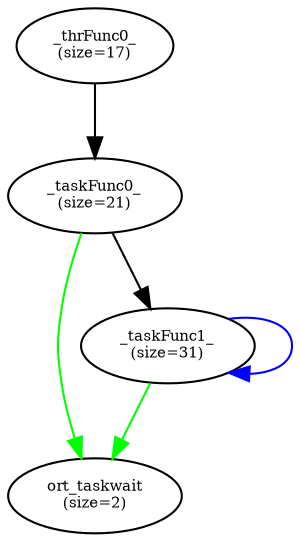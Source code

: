digraph  {
center=1;
rankdir=TB;
rotate=0;
size="10,8";
0 [fontsize=7, label="_thrFunc0_\n(size=17)"];
1 [fontsize=7, label="ort_taskwait\n(size=2)"];
2 [fontsize=7, label="_taskFunc0_\n(size=21)"];
8 [fontsize=7, label="_taskFunc1_\n(size=31)"];
0 -> 2  [key=0];
2 -> 8  [key=0];
2 -> 1  [color=green, key=0];
8 -> 8  [color=blue, key=0];
8 -> 1  [color=green, key=0];
}
